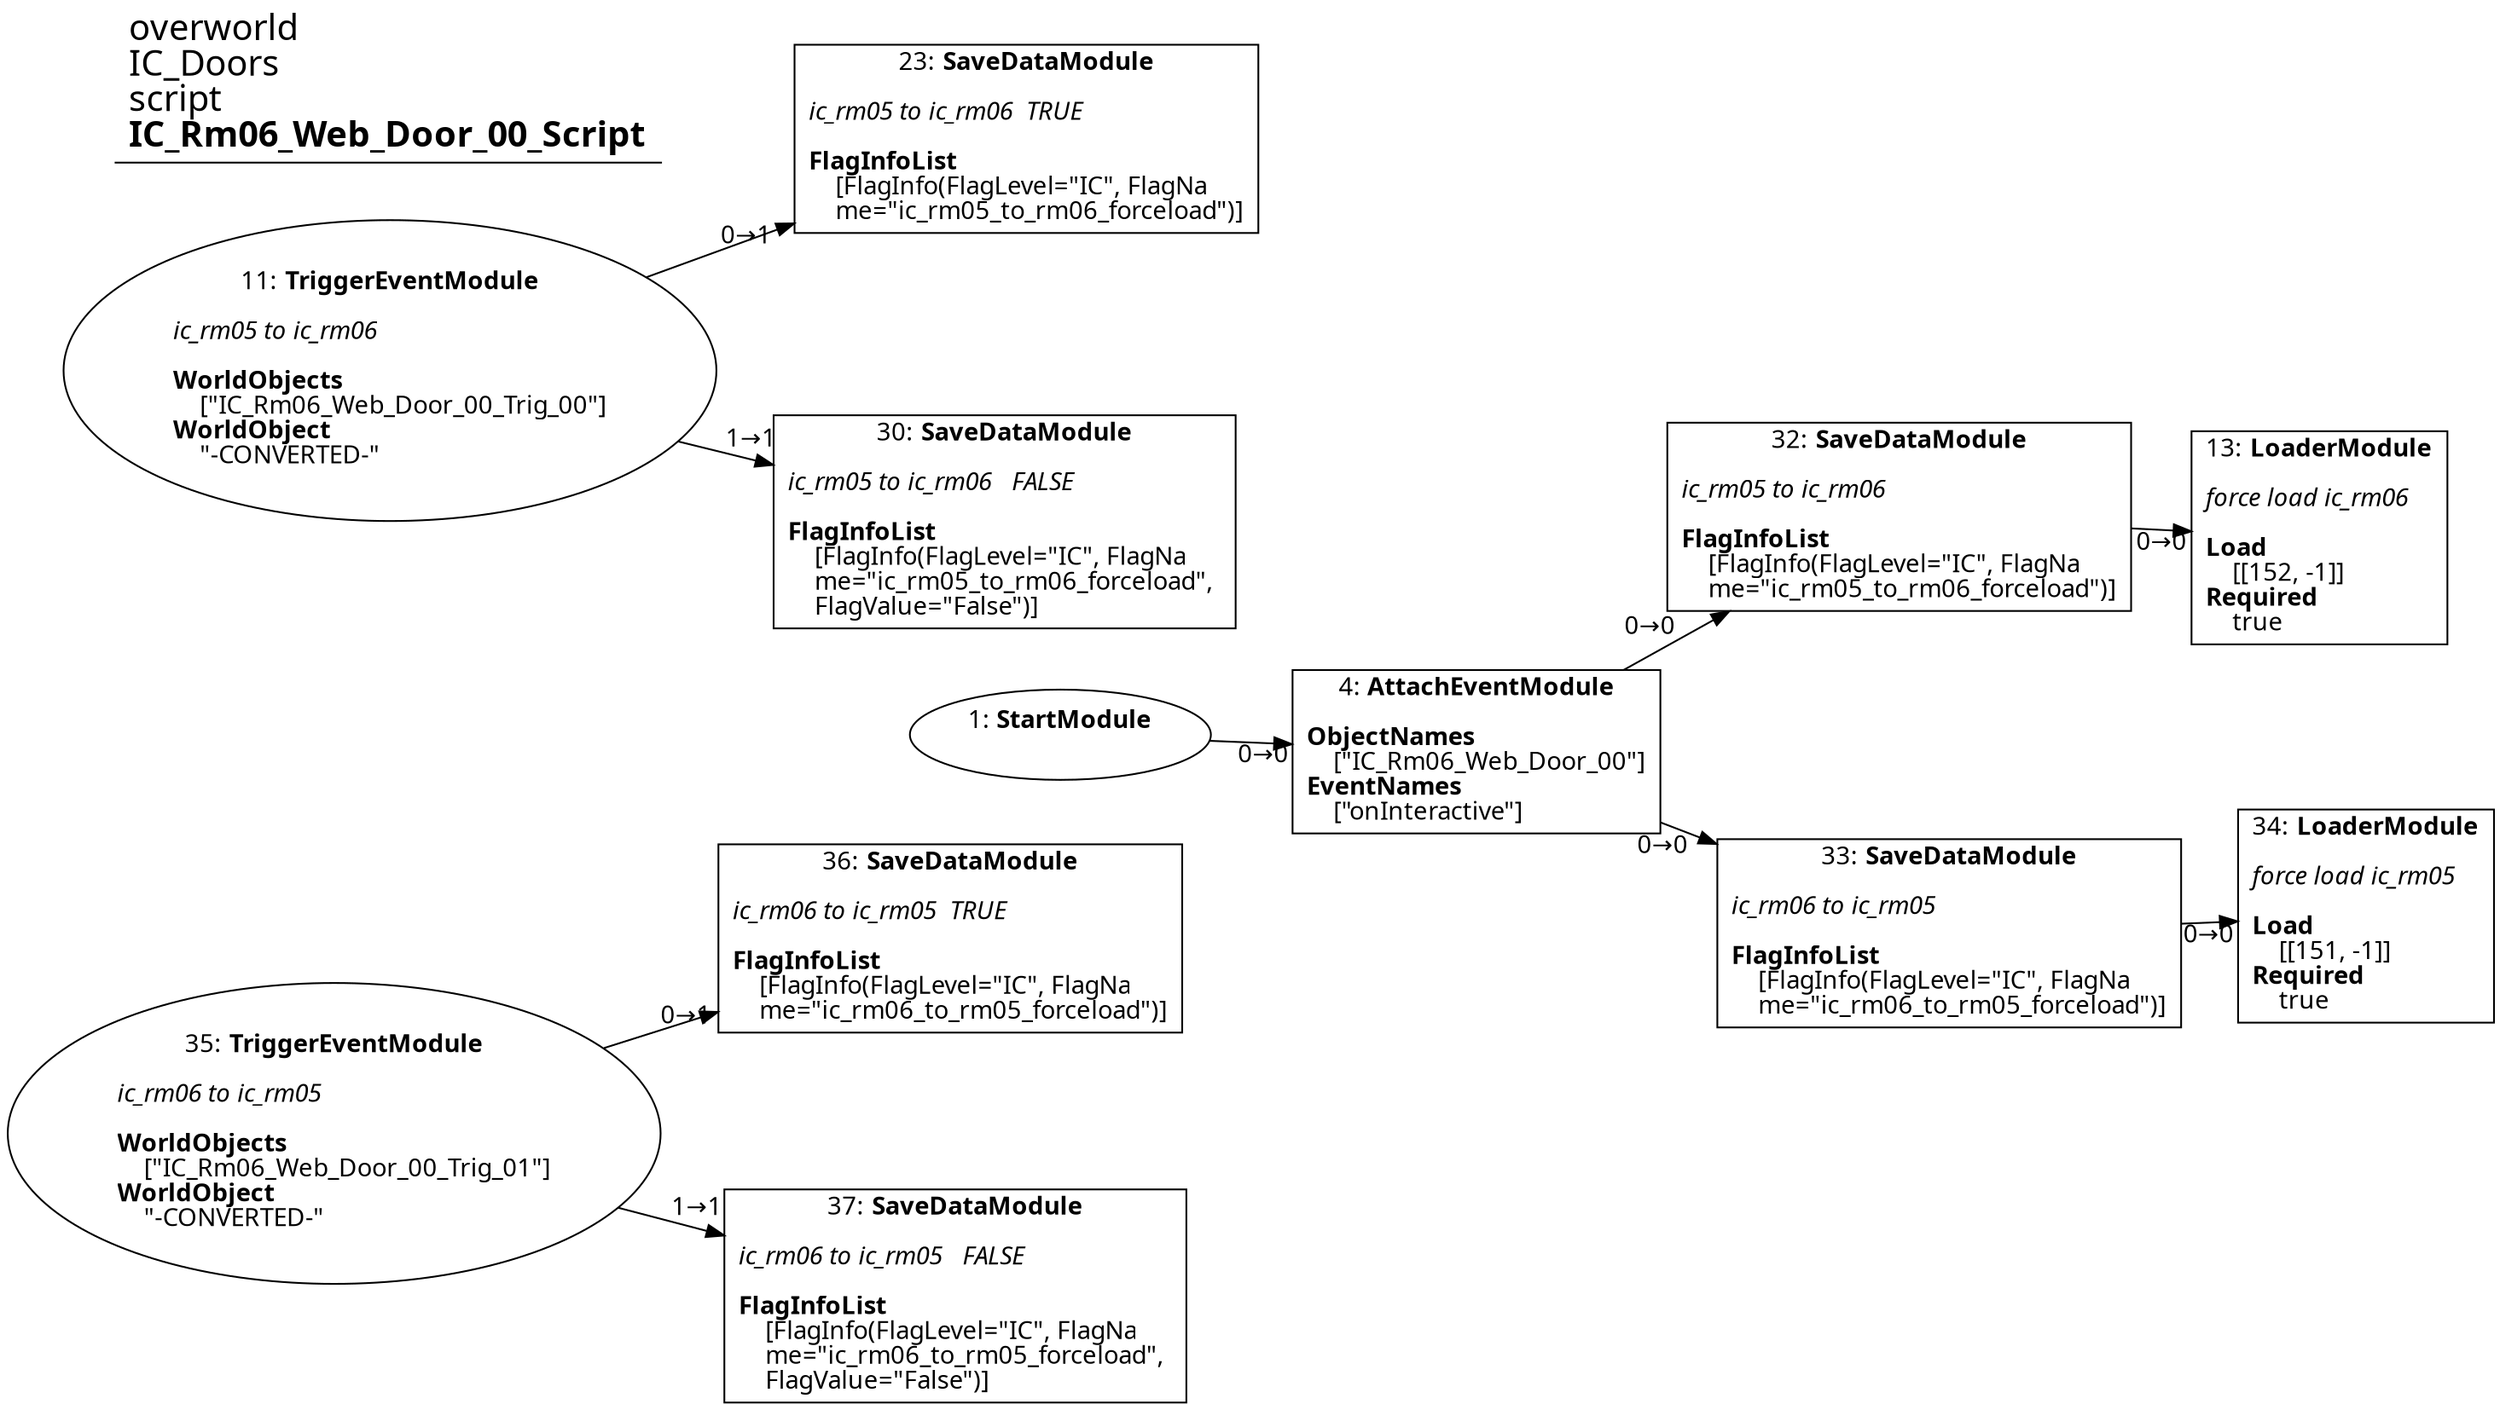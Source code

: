 digraph {
    layout = fdp;
    overlap = prism;
    sep = "+16";
    splines = spline;

    node [ shape = box ];

    graph [ fontname = "Segoe UI" ];
    node [ fontname = "Segoe UI" ];
    edge [ fontname = "Segoe UI" ];

    1 [ label = <1: <b>StartModule</b><br/><br/>> ];
    1 [ shape = oval ]
    1 [ pos = "-0.081,-0.80700004!" ];
    1 -> 4 [ label = "0→0" ];

    4 [ label = <4: <b>AttachEventModule</b><br/><br/><b>ObjectNames</b><br align="left"/>    [&quot;IC_Rm06_Web_Door_00&quot;]<br align="left"/><b>EventNames</b><br align="left"/>    [&quot;onInteractive&quot;]<br align="left"/>> ];
    4 [ pos = "0.058000002,-0.80700004!" ];
    4 -> 32 [ label = "0→0" ];
    4 -> 33 [ label = "0→0" ];

    11 [ label = <11: <b>TriggerEventModule</b><br/><br/><i>ic_rm05 to ic_rm06<br align="left"/></i><br align="left"/><b>WorldObjects</b><br align="left"/>    [&quot;IC_Rm06_Web_Door_00_Trig_00&quot;]<br align="left"/><b>WorldObject</b><br align="left"/>    &quot;-CONVERTED-&quot;<br align="left"/>> ];
    11 [ shape = oval ]
    11 [ pos = "-0.44300002,-0.58000004!" ];
    11 -> 23 [ label = "0→1" ];
    11 -> 30 [ label = "1→1" ];

    13 [ label = <13: <b>LoaderModule</b><br/><br/><i>force load ic_rm06<br align="left"/></i><br align="left"/><b>Load</b><br align="left"/>    [[152, -1]]<br align="left"/><b>Required</b><br align="left"/>    true<br align="left"/>> ];
    13 [ pos = "0.55200005,-0.683!" ];

    23 [ label = <23: <b>SaveDataModule</b><br/><br/><i>ic_rm05 to ic_rm06  TRUE<br align="left"/></i><br align="left"/><b>FlagInfoList</b><br align="left"/>    [FlagInfo(FlagLevel=&quot;IC&quot;, FlagNa<br align="left"/>    me=&quot;ic_rm05_to_rm06_forceload&quot;)]<br align="left"/>> ];
    23 [ pos = "-0.164,-0.48800004!" ];

    30 [ label = <30: <b>SaveDataModule</b><br/><br/><i>ic_rm05 to ic_rm06   FALSE<br align="left"/></i><br align="left"/><b>FlagInfoList</b><br align="left"/>    [FlagInfo(FlagLevel=&quot;IC&quot;, FlagNa<br align="left"/>    me=&quot;ic_rm05_to_rm06_forceload&quot;, <br align="left"/>    FlagValue=&quot;False&quot;)]<br align="left"/>> ];
    30 [ pos = "-0.162,-0.656!" ];

    32 [ label = <32: <b>SaveDataModule</b><br/><br/><i>ic_rm05 to ic_rm06<br align="left"/></i><br align="left"/><b>FlagInfoList</b><br align="left"/>    [FlagInfo(FlagLevel=&quot;IC&quot;, FlagNa<br align="left"/>    me=&quot;ic_rm05_to_rm06_forceload&quot;)]<br align="left"/>> ];
    32 [ pos = "0.324,-0.683!" ];
    32 -> 13 [ label = "0→0" ];

    33 [ label = <33: <b>SaveDataModule</b><br/><br/><i>ic_rm06 to ic_rm05<br align="left"/></i><br align="left"/><b>FlagInfoList</b><br align="left"/>    [FlagInfo(FlagLevel=&quot;IC&quot;, FlagNa<br align="left"/>    me=&quot;ic_rm06_to_rm05_forceload&quot;)]<br align="left"/>> ];
    33 [ pos = "0.326,-0.88100004!" ];
    33 -> 34 [ label = "0→0" ];

    34 [ label = <34: <b>LoaderModule</b><br/><br/><i>force load ic_rm05<br align="left"/></i><br align="left"/><b>Load</b><br align="left"/>    [[151, -1]]<br align="left"/><b>Required</b><br align="left"/>    true<br align="left"/>> ];
    34 [ pos = "0.555,-0.88100004!" ];

    35 [ label = <35: <b>TriggerEventModule</b><br/><br/><i>ic_rm06 to ic_rm05<br align="left"/></i><br align="left"/><b>WorldObjects</b><br align="left"/>    [&quot;IC_Rm06_Web_Door_00_Trig_01&quot;]<br align="left"/><b>WorldObject</b><br align="left"/>    &quot;-CONVERTED-&quot;<br align="left"/>> ];
    35 [ shape = oval ]
    35 [ pos = "-0.446,-1.0070001!" ];
    35 -> 36 [ label = "0→1" ];
    35 -> 37 [ label = "1→1" ];

    36 [ label = <36: <b>SaveDataModule</b><br/><br/><i>ic_rm06 to ic_rm05  TRUE<br align="left"/></i><br align="left"/><b>FlagInfoList</b><br align="left"/>    [FlagInfo(FlagLevel=&quot;IC&quot;, FlagNa<br align="left"/>    me=&quot;ic_rm06_to_rm05_forceload&quot;)]<br align="left"/>> ];
    36 [ pos = "-0.162,-0.91600007!" ];

    37 [ label = <37: <b>SaveDataModule</b><br/><br/><i>ic_rm06 to ic_rm05   FALSE<br align="left"/></i><br align="left"/><b>FlagInfoList</b><br align="left"/>    [FlagInfo(FlagLevel=&quot;IC&quot;, FlagNa<br align="left"/>    me=&quot;ic_rm06_to_rm05_forceload&quot;, <br align="left"/>    FlagValue=&quot;False&quot;)]<br align="left"/>> ];
    37 [ pos = "-0.16000001,-1.0840001!" ];

    title [ pos = "-0.44700003,-0.48700002!" ];
    title [ shape = underline ];
    title [ label = <<font point-size="20">overworld<br align="left"/>IC_Doors<br align="left"/>script<br align="left"/><b>IC_Rm06_Web_Door_00_Script</b><br align="left"/></font>> ];
}
